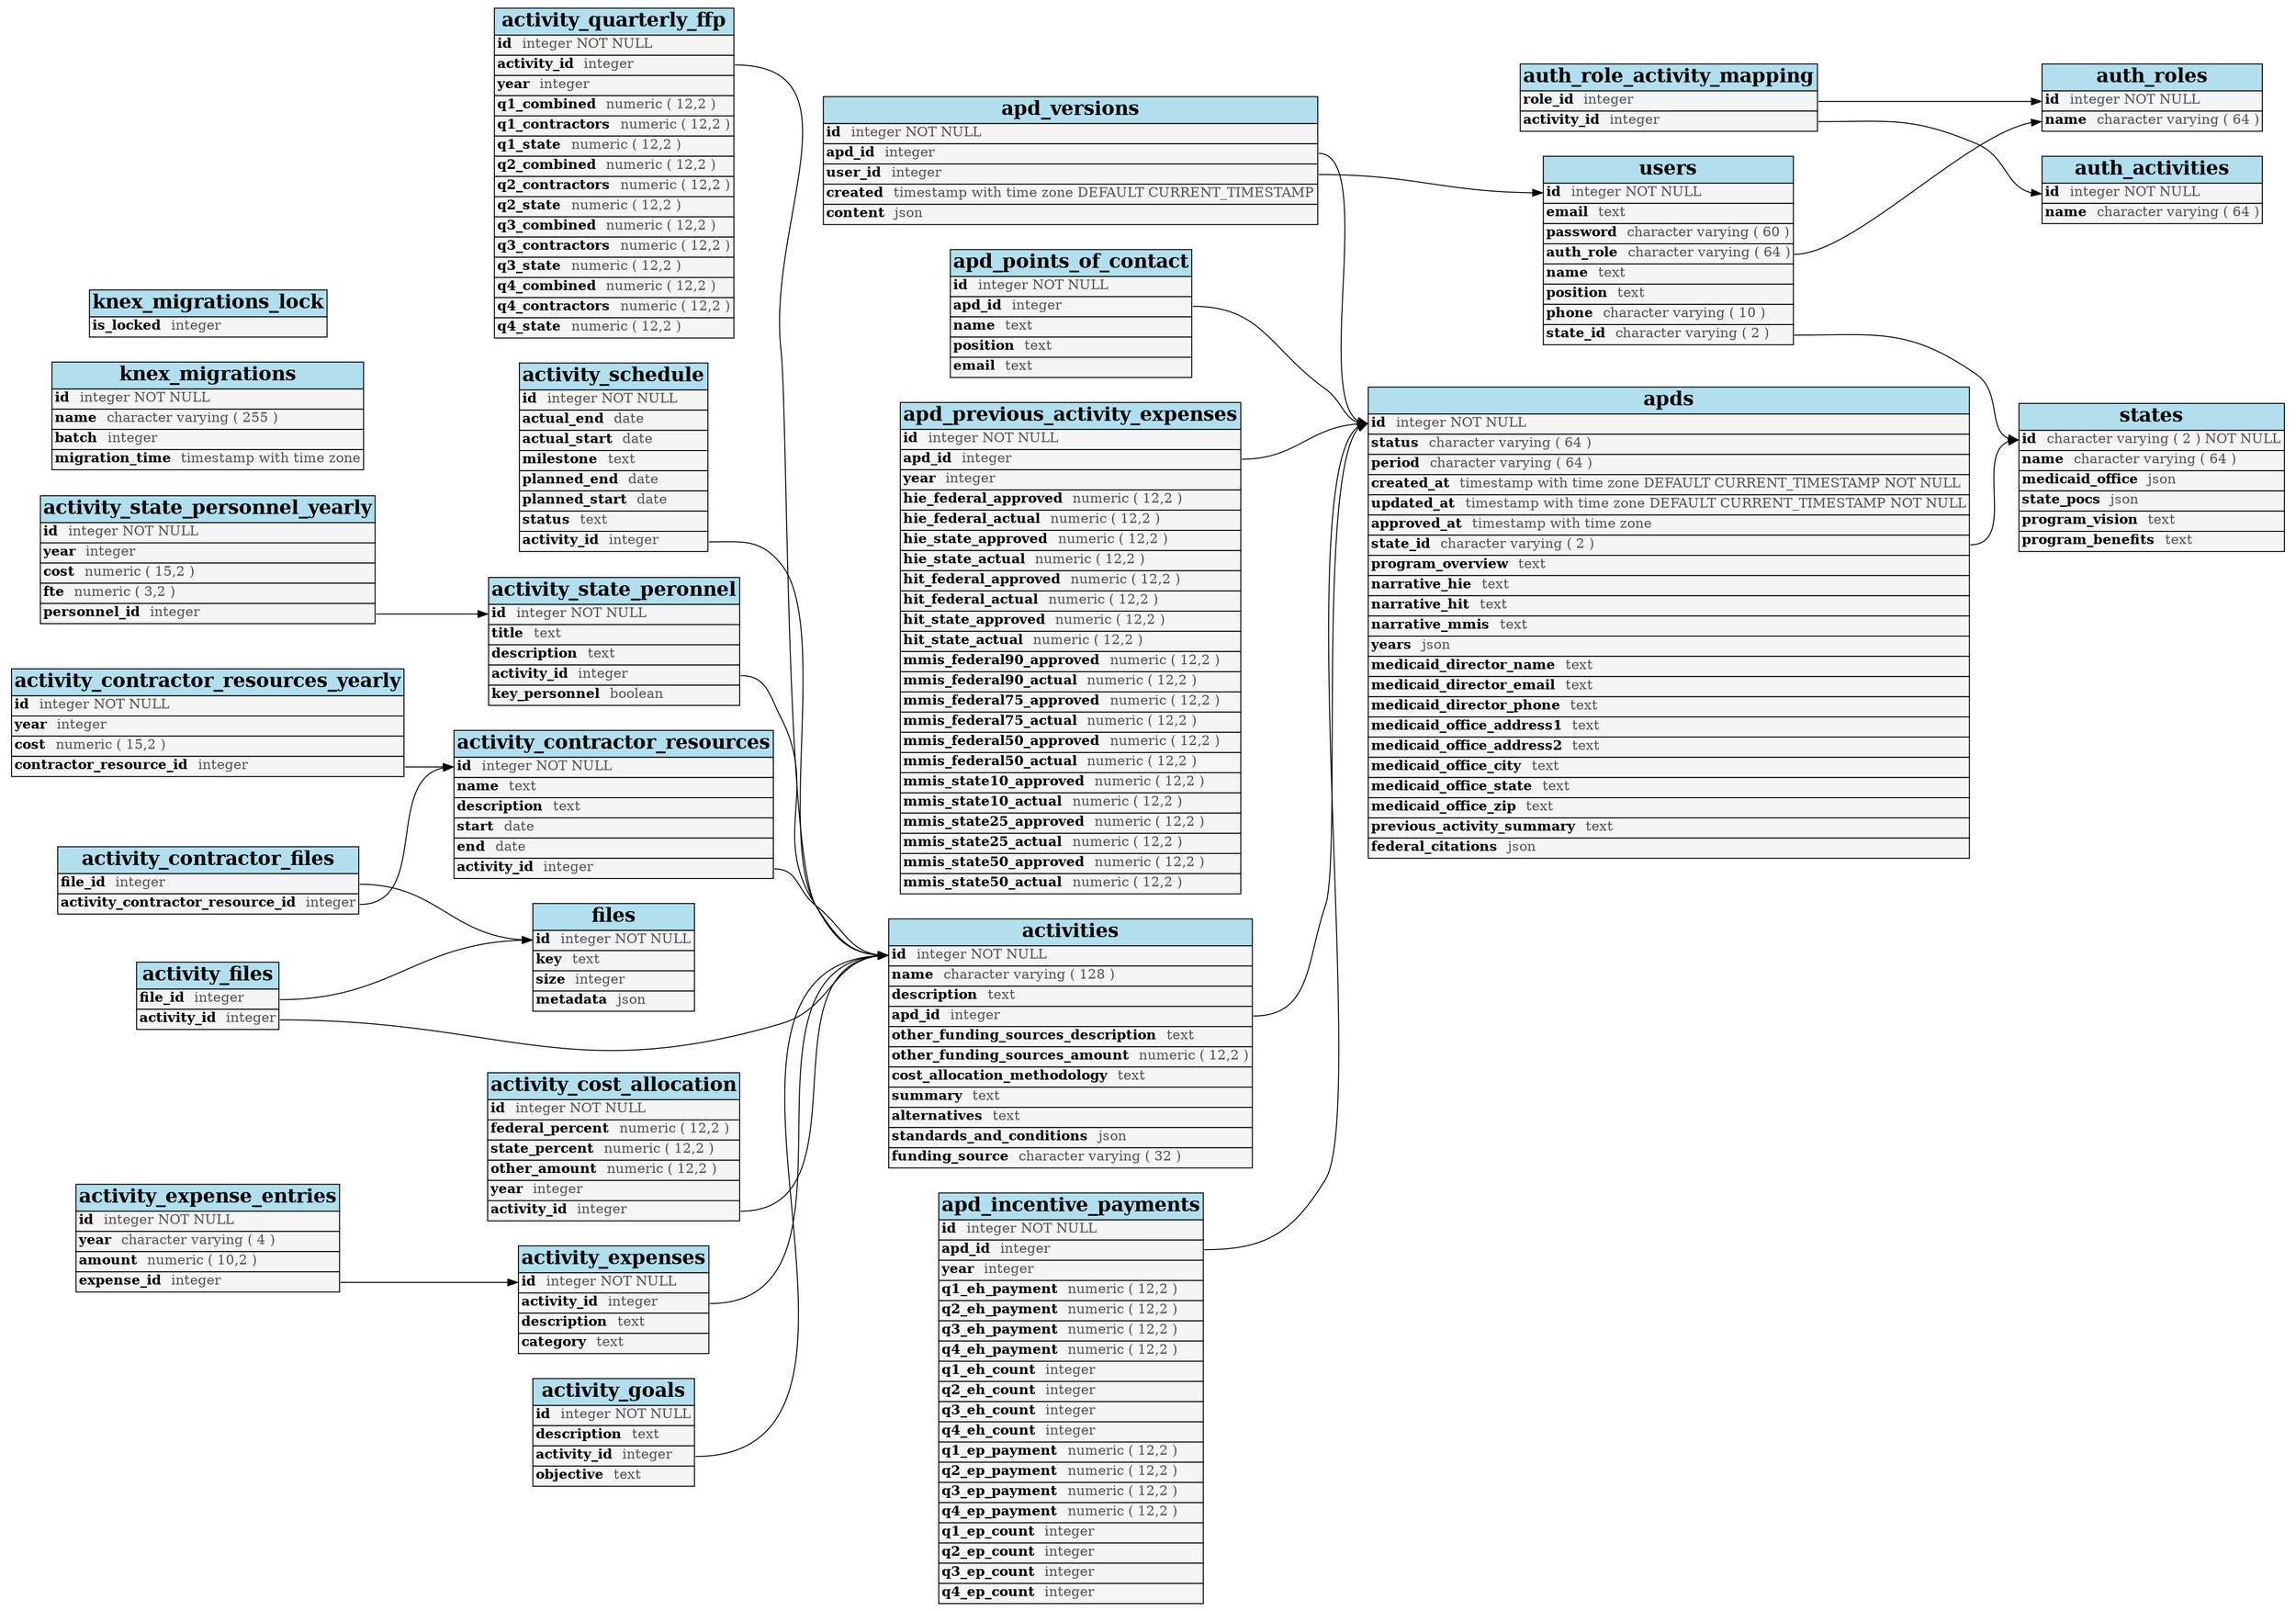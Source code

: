 /*
 * Graphviz of '<open file '<stdin>', mode 'r' at 0x7f859c2d70c0>', created 2018-08-01 13:59:53.819172
 * Generated from https://github.com/rm-hull/sql_graphviz
 */
digraph g { graph [ rankdir = "LR" ];

  "activities" [
    shape=none
    label=<
      <table border="0" cellspacing="0" cellborder="1">
        <tr><td bgcolor="lightblue2"><font face="Times-bold" point-size="20">activities</font></td></tr>
        <tr><td bgcolor="grey96" align="left" port="id"><font face="Times-bold">id</font>  <font color="#535353">integer NOT NULL</font></td></tr>
        <tr><td bgcolor="grey96" align="left" port="name"><font face="Times-bold">name</font>  <font color="#535353">character varying ( 128 )</font></td></tr>
        <tr><td bgcolor="grey96" align="left" port="description"><font face="Times-bold">description</font>  <font color="#535353">text</font></td></tr>
        <tr><td bgcolor="grey96" align="left" port="apd_id"><font face="Times-bold">apd_id</font>  <font color="#535353">integer</font></td></tr>
        <tr><td bgcolor="grey96" align="left" port="other_funding_sources_description"><font face="Times-bold">other_funding_sources_description</font>  <font color="#535353">text</font></td></tr>
        <tr><td bgcolor="grey96" align="left" port="other_funding_sources_amount"><font face="Times-bold">other_funding_sources_amount</font>  <font color="#535353">numeric ( 12,2 )</font></td></tr>
        <tr><td bgcolor="grey96" align="left" port="cost_allocation_methodology"><font face="Times-bold">cost_allocation_methodology</font>  <font color="#535353">text</font></td></tr>
        <tr><td bgcolor="grey96" align="left" port="summary"><font face="Times-bold">summary</font>  <font color="#535353">text</font></td></tr>
        <tr><td bgcolor="grey96" align="left" port="alternatives"><font face="Times-bold">alternatives</font>  <font color="#535353">text</font></td></tr>
        <tr><td bgcolor="grey96" align="left" port="standards_and_conditions"><font face="Times-bold">standards_and_conditions</font>  <font color="#535353">json</font></td></tr>
        <tr><td bgcolor="grey96" align="left" port="funding_source"><font face="Times-bold">funding_source</font>  <font color="#535353">character varying ( 32 )</font></td></tr>
      </table>
    >];

  "activity_contractor_files" [
    shape=none
    label=<
      <table border="0" cellspacing="0" cellborder="1">
        <tr><td bgcolor="lightblue2"><font face="Times-bold" point-size="20">activity_contractor_files</font></td></tr>
        <tr><td bgcolor="grey96" align="left" port="file_id"><font face="Times-bold">file_id</font>  <font color="#535353">integer</font></td></tr>
        <tr><td bgcolor="grey96" align="left" port="activity_contractor_resource_id"><font face="Times-bold">activity_contractor_resource_id</font>  <font color="#535353">integer</font></td></tr>
      </table>
    >];

  "activity_contractor_resources" [
    shape=none
    label=<
      <table border="0" cellspacing="0" cellborder="1">
        <tr><td bgcolor="lightblue2"><font face="Times-bold" point-size="20">activity_contractor_resources</font></td></tr>
        <tr><td bgcolor="grey96" align="left" port="id"><font face="Times-bold">id</font>  <font color="#535353">integer NOT NULL</font></td></tr>
        <tr><td bgcolor="grey96" align="left" port="name"><font face="Times-bold">name</font>  <font color="#535353">text</font></td></tr>
        <tr><td bgcolor="grey96" align="left" port="description"><font face="Times-bold">description</font>  <font color="#535353">text</font></td></tr>
        <tr><td bgcolor="grey96" align="left" port="start"><font face="Times-bold">start</font>  <font color="#535353">date</font></td></tr>
        <tr><td bgcolor="grey96" align="left" port="end"><font face="Times-bold">end</font>  <font color="#535353">date</font></td></tr>
        <tr><td bgcolor="grey96" align="left" port="activity_id"><font face="Times-bold">activity_id</font>  <font color="#535353">integer</font></td></tr>
      </table>
    >];

  "activity_contractor_resources_yearly" [
    shape=none
    label=<
      <table border="0" cellspacing="0" cellborder="1">
        <tr><td bgcolor="lightblue2"><font face="Times-bold" point-size="20">activity_contractor_resources_yearly</font></td></tr>
        <tr><td bgcolor="grey96" align="left" port="id"><font face="Times-bold">id</font>  <font color="#535353">integer NOT NULL</font></td></tr>
        <tr><td bgcolor="grey96" align="left" port="year"><font face="Times-bold">year</font>  <font color="#535353">integer</font></td></tr>
        <tr><td bgcolor="grey96" align="left" port="cost"><font face="Times-bold">cost</font>  <font color="#535353">numeric ( 15,2 )</font></td></tr>
        <tr><td bgcolor="grey96" align="left" port="contractor_resource_id"><font face="Times-bold">contractor_resource_id</font>  <font color="#535353">integer</font></td></tr>
      </table>
    >];

  "activity_cost_allocation" [
    shape=none
    label=<
      <table border="0" cellspacing="0" cellborder="1">
        <tr><td bgcolor="lightblue2"><font face="Times-bold" point-size="20">activity_cost_allocation</font></td></tr>
        <tr><td bgcolor="grey96" align="left" port="id"><font face="Times-bold">id</font>  <font color="#535353">integer NOT NULL</font></td></tr>
        <tr><td bgcolor="grey96" align="left" port="federal_percent"><font face="Times-bold">federal_percent</font>  <font color="#535353">numeric ( 12,2 )</font></td></tr>
        <tr><td bgcolor="grey96" align="left" port="state_percent"><font face="Times-bold">state_percent</font>  <font color="#535353">numeric ( 12,2 )</font></td></tr>
        <tr><td bgcolor="grey96" align="left" port="other_amount"><font face="Times-bold">other_amount</font>  <font color="#535353">numeric ( 12,2 )</font></td></tr>
        <tr><td bgcolor="grey96" align="left" port="year"><font face="Times-bold">year</font>  <font color="#535353">integer</font></td></tr>
        <tr><td bgcolor="grey96" align="left" port="activity_id"><font face="Times-bold">activity_id</font>  <font color="#535353">integer</font></td></tr>
      </table>
    >];

  "activity_expense_entries" [
    shape=none
    label=<
      <table border="0" cellspacing="0" cellborder="1">
        <tr><td bgcolor="lightblue2"><font face="Times-bold" point-size="20">activity_expense_entries</font></td></tr>
        <tr><td bgcolor="grey96" align="left" port="id"><font face="Times-bold">id</font>  <font color="#535353">integer NOT NULL</font></td></tr>
        <tr><td bgcolor="grey96" align="left" port="year"><font face="Times-bold">year</font>  <font color="#535353">character varying ( 4 )</font></td></tr>
        <tr><td bgcolor="grey96" align="left" port="amount"><font face="Times-bold">amount</font>  <font color="#535353">numeric ( 10,2 )</font></td></tr>
        <tr><td bgcolor="grey96" align="left" port="expense_id"><font face="Times-bold">expense_id</font>  <font color="#535353">integer</font></td></tr>
      </table>
    >];

  "activity_expenses" [
    shape=none
    label=<
      <table border="0" cellspacing="0" cellborder="1">
        <tr><td bgcolor="lightblue2"><font face="Times-bold" point-size="20">activity_expenses</font></td></tr>
        <tr><td bgcolor="grey96" align="left" port="id"><font face="Times-bold">id</font>  <font color="#535353">integer NOT NULL</font></td></tr>
        <tr><td bgcolor="grey96" align="left" port="activity_id"><font face="Times-bold">activity_id</font>  <font color="#535353">integer</font></td></tr>
        <tr><td bgcolor="grey96" align="left" port="description"><font face="Times-bold">description</font>  <font color="#535353">text</font></td></tr>
        <tr><td bgcolor="grey96" align="left" port="category"><font face="Times-bold">category</font>  <font color="#535353">text</font></td></tr>
      </table>
    >];

  "activity_files" [
    shape=none
    label=<
      <table border="0" cellspacing="0" cellborder="1">
        <tr><td bgcolor="lightblue2"><font face="Times-bold" point-size="20">activity_files</font></td></tr>
        <tr><td bgcolor="grey96" align="left" port="file_id"><font face="Times-bold">file_id</font>  <font color="#535353">integer</font></td></tr>
        <tr><td bgcolor="grey96" align="left" port="activity_id"><font face="Times-bold">activity_id</font>  <font color="#535353">integer</font></td></tr>
      </table>
    >];

  "activity_goals" [
    shape=none
    label=<
      <table border="0" cellspacing="0" cellborder="1">
        <tr><td bgcolor="lightblue2"><font face="Times-bold" point-size="20">activity_goals</font></td></tr>
        <tr><td bgcolor="grey96" align="left" port="id"><font face="Times-bold">id</font>  <font color="#535353">integer NOT NULL</font></td></tr>
        <tr><td bgcolor="grey96" align="left" port="description"><font face="Times-bold">description</font>  <font color="#535353">text</font></td></tr>
        <tr><td bgcolor="grey96" align="left" port="activity_id"><font face="Times-bold">activity_id</font>  <font color="#535353">integer</font></td></tr>
        <tr><td bgcolor="grey96" align="left" port="objective"><font face="Times-bold">objective</font>  <font color="#535353">text</font></td></tr>
      </table>
    >];

  "activity_quarterly_ffp" [
    shape=none
    label=<
      <table border="0" cellspacing="0" cellborder="1">
        <tr><td bgcolor="lightblue2"><font face="Times-bold" point-size="20">activity_quarterly_ffp</font></td></tr>
        <tr><td bgcolor="grey96" align="left" port="id"><font face="Times-bold">id</font>  <font color="#535353">integer NOT NULL</font></td></tr>
        <tr><td bgcolor="grey96" align="left" port="activity_id"><font face="Times-bold">activity_id</font>  <font color="#535353">integer</font></td></tr>
        <tr><td bgcolor="grey96" align="left" port="year"><font face="Times-bold">year</font>  <font color="#535353">integer</font></td></tr>
        <tr><td bgcolor="grey96" align="left" port="q1_combined"><font face="Times-bold">q1_combined</font>  <font color="#535353">numeric ( 12,2 )</font></td></tr>
        <tr><td bgcolor="grey96" align="left" port="q1_contractors"><font face="Times-bold">q1_contractors</font>  <font color="#535353">numeric ( 12,2 )</font></td></tr>
        <tr><td bgcolor="grey96" align="left" port="q1_state"><font face="Times-bold">q1_state</font>  <font color="#535353">numeric ( 12,2 )</font></td></tr>
        <tr><td bgcolor="grey96" align="left" port="q2_combined"><font face="Times-bold">q2_combined</font>  <font color="#535353">numeric ( 12,2 )</font></td></tr>
        <tr><td bgcolor="grey96" align="left" port="q2_contractors"><font face="Times-bold">q2_contractors</font>  <font color="#535353">numeric ( 12,2 )</font></td></tr>
        <tr><td bgcolor="grey96" align="left" port="q2_state"><font face="Times-bold">q2_state</font>  <font color="#535353">numeric ( 12,2 )</font></td></tr>
        <tr><td bgcolor="grey96" align="left" port="q3_combined"><font face="Times-bold">q3_combined</font>  <font color="#535353">numeric ( 12,2 )</font></td></tr>
        <tr><td bgcolor="grey96" align="left" port="q3_contractors"><font face="Times-bold">q3_contractors</font>  <font color="#535353">numeric ( 12,2 )</font></td></tr>
        <tr><td bgcolor="grey96" align="left" port="q3_state"><font face="Times-bold">q3_state</font>  <font color="#535353">numeric ( 12,2 )</font></td></tr>
        <tr><td bgcolor="grey96" align="left" port="q4_combined"><font face="Times-bold">q4_combined</font>  <font color="#535353">numeric ( 12,2 )</font></td></tr>
        <tr><td bgcolor="grey96" align="left" port="q4_contractors"><font face="Times-bold">q4_contractors</font>  <font color="#535353">numeric ( 12,2 )</font></td></tr>
        <tr><td bgcolor="grey96" align="left" port="q4_state"><font face="Times-bold">q4_state</font>  <font color="#535353">numeric ( 12,2 )</font></td></tr>
      </table>
    >];

  "activity_schedule" [
    shape=none
    label=<
      <table border="0" cellspacing="0" cellborder="1">
        <tr><td bgcolor="lightblue2"><font face="Times-bold" point-size="20">activity_schedule</font></td></tr>
        <tr><td bgcolor="grey96" align="left" port="id"><font face="Times-bold">id</font>  <font color="#535353">integer NOT NULL</font></td></tr>
        <tr><td bgcolor="grey96" align="left" port="actual_end"><font face="Times-bold">actual_end</font>  <font color="#535353">date</font></td></tr>
        <tr><td bgcolor="grey96" align="left" port="actual_start"><font face="Times-bold">actual_start</font>  <font color="#535353">date</font></td></tr>
        <tr><td bgcolor="grey96" align="left" port="milestone"><font face="Times-bold">milestone</font>  <font color="#535353">text</font></td></tr>
        <tr><td bgcolor="grey96" align="left" port="planned_end"><font face="Times-bold">planned_end</font>  <font color="#535353">date</font></td></tr>
        <tr><td bgcolor="grey96" align="left" port="planned_start"><font face="Times-bold">planned_start</font>  <font color="#535353">date</font></td></tr>
        <tr><td bgcolor="grey96" align="left" port="status"><font face="Times-bold">status</font>  <font color="#535353">text</font></td></tr>
        <tr><td bgcolor="grey96" align="left" port="activity_id"><font face="Times-bold">activity_id</font>  <font color="#535353">integer</font></td></tr>
      </table>
    >];

  "activity_state_peronnel" [
    shape=none
    label=<
      <table border="0" cellspacing="0" cellborder="1">
        <tr><td bgcolor="lightblue2"><font face="Times-bold" point-size="20">activity_state_peronnel</font></td></tr>
        <tr><td bgcolor="grey96" align="left" port="id"><font face="Times-bold">id</font>  <font color="#535353">integer NOT NULL</font></td></tr>
        <tr><td bgcolor="grey96" align="left" port="title"><font face="Times-bold">title</font>  <font color="#535353">text</font></td></tr>
        <tr><td bgcolor="grey96" align="left" port="description"><font face="Times-bold">description</font>  <font color="#535353">text</font></td></tr>
        <tr><td bgcolor="grey96" align="left" port="activity_id"><font face="Times-bold">activity_id</font>  <font color="#535353">integer</font></td></tr>
        <tr><td bgcolor="grey96" align="left" port="key_personnel"><font face="Times-bold">key_personnel</font>  <font color="#535353">boolean</font></td></tr>
      </table>
    >];

  "activity_state_personnel_yearly" [
    shape=none
    label=<
      <table border="0" cellspacing="0" cellborder="1">
        <tr><td bgcolor="lightblue2"><font face="Times-bold" point-size="20">activity_state_personnel_yearly</font></td></tr>
        <tr><td bgcolor="grey96" align="left" port="id"><font face="Times-bold">id</font>  <font color="#535353">integer NOT NULL</font></td></tr>
        <tr><td bgcolor="grey96" align="left" port="year"><font face="Times-bold">year</font>  <font color="#535353">integer</font></td></tr>
        <tr><td bgcolor="grey96" align="left" port="cost"><font face="Times-bold">cost</font>  <font color="#535353">numeric ( 15,2 )</font></td></tr>
        <tr><td bgcolor="grey96" align="left" port="fte"><font face="Times-bold">fte</font>  <font color="#535353">numeric ( 3,2 )</font></td></tr>
        <tr><td bgcolor="grey96" align="left" port="personnel_id"><font face="Times-bold">personnel_id</font>  <font color="#535353">integer</font></td></tr>
      </table>
    >];

  "apd_incentive_payments" [
    shape=none
    label=<
      <table border="0" cellspacing="0" cellborder="1">
        <tr><td bgcolor="lightblue2"><font face="Times-bold" point-size="20">apd_incentive_payments</font></td></tr>
        <tr><td bgcolor="grey96" align="left" port="id"><font face="Times-bold">id</font>  <font color="#535353">integer NOT NULL</font></td></tr>
        <tr><td bgcolor="grey96" align="left" port="apd_id"><font face="Times-bold">apd_id</font>  <font color="#535353">integer</font></td></tr>
        <tr><td bgcolor="grey96" align="left" port="year"><font face="Times-bold">year</font>  <font color="#535353">integer</font></td></tr>
        <tr><td bgcolor="grey96" align="left" port="q1_eh_payment"><font face="Times-bold">q1_eh_payment</font>  <font color="#535353">numeric ( 12,2 )</font></td></tr>
        <tr><td bgcolor="grey96" align="left" port="q2_eh_payment"><font face="Times-bold">q2_eh_payment</font>  <font color="#535353">numeric ( 12,2 )</font></td></tr>
        <tr><td bgcolor="grey96" align="left" port="q3_eh_payment"><font face="Times-bold">q3_eh_payment</font>  <font color="#535353">numeric ( 12,2 )</font></td></tr>
        <tr><td bgcolor="grey96" align="left" port="q4_eh_payment"><font face="Times-bold">q4_eh_payment</font>  <font color="#535353">numeric ( 12,2 )</font></td></tr>
        <tr><td bgcolor="grey96" align="left" port="q1_eh_count"><font face="Times-bold">q1_eh_count</font>  <font color="#535353">integer</font></td></tr>
        <tr><td bgcolor="grey96" align="left" port="q2_eh_count"><font face="Times-bold">q2_eh_count</font>  <font color="#535353">integer</font></td></tr>
        <tr><td bgcolor="grey96" align="left" port="q3_eh_count"><font face="Times-bold">q3_eh_count</font>  <font color="#535353">integer</font></td></tr>
        <tr><td bgcolor="grey96" align="left" port="q4_eh_count"><font face="Times-bold">q4_eh_count</font>  <font color="#535353">integer</font></td></tr>
        <tr><td bgcolor="grey96" align="left" port="q1_ep_payment"><font face="Times-bold">q1_ep_payment</font>  <font color="#535353">numeric ( 12,2 )</font></td></tr>
        <tr><td bgcolor="grey96" align="left" port="q2_ep_payment"><font face="Times-bold">q2_ep_payment</font>  <font color="#535353">numeric ( 12,2 )</font></td></tr>
        <tr><td bgcolor="grey96" align="left" port="q3_ep_payment"><font face="Times-bold">q3_ep_payment</font>  <font color="#535353">numeric ( 12,2 )</font></td></tr>
        <tr><td bgcolor="grey96" align="left" port="q4_ep_payment"><font face="Times-bold">q4_ep_payment</font>  <font color="#535353">numeric ( 12,2 )</font></td></tr>
        <tr><td bgcolor="grey96" align="left" port="q1_ep_count"><font face="Times-bold">q1_ep_count</font>  <font color="#535353">integer</font></td></tr>
        <tr><td bgcolor="grey96" align="left" port="q2_ep_count"><font face="Times-bold">q2_ep_count</font>  <font color="#535353">integer</font></td></tr>
        <tr><td bgcolor="grey96" align="left" port="q3_ep_count"><font face="Times-bold">q3_ep_count</font>  <font color="#535353">integer</font></td></tr>
        <tr><td bgcolor="grey96" align="left" port="q4_ep_count"><font face="Times-bold">q4_ep_count</font>  <font color="#535353">integer</font></td></tr>
      </table>
    >];

  "apd_points_of_contact" [
    shape=none
    label=<
      <table border="0" cellspacing="0" cellborder="1">
        <tr><td bgcolor="lightblue2"><font face="Times-bold" point-size="20">apd_points_of_contact</font></td></tr>
        <tr><td bgcolor="grey96" align="left" port="id"><font face="Times-bold">id</font>  <font color="#535353">integer NOT NULL</font></td></tr>
        <tr><td bgcolor="grey96" align="left" port="apd_id"><font face="Times-bold">apd_id</font>  <font color="#535353">integer</font></td></tr>
        <tr><td bgcolor="grey96" align="left" port="name"><font face="Times-bold">name</font>  <font color="#535353">text</font></td></tr>
        <tr><td bgcolor="grey96" align="left" port="position"><font face="Times-bold">position</font>  <font color="#535353">text</font></td></tr>
        <tr><td bgcolor="grey96" align="left" port="email"><font face="Times-bold">email</font>  <font color="#535353">text</font></td></tr>
      </table>
    >];

  "apd_previous_activity_expenses" [
    shape=none
    label=<
      <table border="0" cellspacing="0" cellborder="1">
        <tr><td bgcolor="lightblue2"><font face="Times-bold" point-size="20">apd_previous_activity_expenses</font></td></tr>
        <tr><td bgcolor="grey96" align="left" port="id"><font face="Times-bold">id</font>  <font color="#535353">integer NOT NULL</font></td></tr>
        <tr><td bgcolor="grey96" align="left" port="apd_id"><font face="Times-bold">apd_id</font>  <font color="#535353">integer</font></td></tr>
        <tr><td bgcolor="grey96" align="left" port="year"><font face="Times-bold">year</font>  <font color="#535353">integer</font></td></tr>
        <tr><td bgcolor="grey96" align="left" port="hie_federal_approved"><font face="Times-bold">hie_federal_approved</font>  <font color="#535353">numeric ( 12,2 )</font></td></tr>
        <tr><td bgcolor="grey96" align="left" port="hie_federal_actual"><font face="Times-bold">hie_federal_actual</font>  <font color="#535353">numeric ( 12,2 )</font></td></tr>
        <tr><td bgcolor="grey96" align="left" port="hie_state_approved"><font face="Times-bold">hie_state_approved</font>  <font color="#535353">numeric ( 12,2 )</font></td></tr>
        <tr><td bgcolor="grey96" align="left" port="hie_state_actual"><font face="Times-bold">hie_state_actual</font>  <font color="#535353">numeric ( 12,2 )</font></td></tr>
        <tr><td bgcolor="grey96" align="left" port="hit_federal_approved"><font face="Times-bold">hit_federal_approved</font>  <font color="#535353">numeric ( 12,2 )</font></td></tr>
        <tr><td bgcolor="grey96" align="left" port="hit_federal_actual"><font face="Times-bold">hit_federal_actual</font>  <font color="#535353">numeric ( 12,2 )</font></td></tr>
        <tr><td bgcolor="grey96" align="left" port="hit_state_approved"><font face="Times-bold">hit_state_approved</font>  <font color="#535353">numeric ( 12,2 )</font></td></tr>
        <tr><td bgcolor="grey96" align="left" port="hit_state_actual"><font face="Times-bold">hit_state_actual</font>  <font color="#535353">numeric ( 12,2 )</font></td></tr>
        <tr><td bgcolor="grey96" align="left" port="mmis_federal90_approved"><font face="Times-bold">mmis_federal90_approved</font>  <font color="#535353">numeric ( 12,2 )</font></td></tr>
        <tr><td bgcolor="grey96" align="left" port="mmis_federal90_actual"><font face="Times-bold">mmis_federal90_actual</font>  <font color="#535353">numeric ( 12,2 )</font></td></tr>
        <tr><td bgcolor="grey96" align="left" port="mmis_federal75_approved"><font face="Times-bold">mmis_federal75_approved</font>  <font color="#535353">numeric ( 12,2 )</font></td></tr>
        <tr><td bgcolor="grey96" align="left" port="mmis_federal75_actual"><font face="Times-bold">mmis_federal75_actual</font>  <font color="#535353">numeric ( 12,2 )</font></td></tr>
        <tr><td bgcolor="grey96" align="left" port="mmis_federal50_approved"><font face="Times-bold">mmis_federal50_approved</font>  <font color="#535353">numeric ( 12,2 )</font></td></tr>
        <tr><td bgcolor="grey96" align="left" port="mmis_federal50_actual"><font face="Times-bold">mmis_federal50_actual</font>  <font color="#535353">numeric ( 12,2 )</font></td></tr>
        <tr><td bgcolor="grey96" align="left" port="mmis_state10_approved"><font face="Times-bold">mmis_state10_approved</font>  <font color="#535353">numeric ( 12,2 )</font></td></tr>
        <tr><td bgcolor="grey96" align="left" port="mmis_state10_actual"><font face="Times-bold">mmis_state10_actual</font>  <font color="#535353">numeric ( 12,2 )</font></td></tr>
        <tr><td bgcolor="grey96" align="left" port="mmis_state25_approved"><font face="Times-bold">mmis_state25_approved</font>  <font color="#535353">numeric ( 12,2 )</font></td></tr>
        <tr><td bgcolor="grey96" align="left" port="mmis_state25_actual"><font face="Times-bold">mmis_state25_actual</font>  <font color="#535353">numeric ( 12,2 )</font></td></tr>
        <tr><td bgcolor="grey96" align="left" port="mmis_state50_approved"><font face="Times-bold">mmis_state50_approved</font>  <font color="#535353">numeric ( 12,2 )</font></td></tr>
        <tr><td bgcolor="grey96" align="left" port="mmis_state50_actual"><font face="Times-bold">mmis_state50_actual</font>  <font color="#535353">numeric ( 12,2 )</font></td></tr>
      </table>
    >];

  "apd_versions" [
    shape=none
    label=<
      <table border="0" cellspacing="0" cellborder="1">
        <tr><td bgcolor="lightblue2"><font face="Times-bold" point-size="20">apd_versions</font></td></tr>
        <tr><td bgcolor="grey96" align="left" port="id"><font face="Times-bold">id</font>  <font color="#535353">integer NOT NULL</font></td></tr>
        <tr><td bgcolor="grey96" align="left" port="apd_id"><font face="Times-bold">apd_id</font>  <font color="#535353">integer</font></td></tr>
        <tr><td bgcolor="grey96" align="left" port="user_id"><font face="Times-bold">user_id</font>  <font color="#535353">integer</font></td></tr>
        <tr><td bgcolor="grey96" align="left" port="created"><font face="Times-bold">created</font>  <font color="#535353">timestamp with time zone DEFAULT CURRENT_TIMESTAMP</font></td></tr>
        <tr><td bgcolor="grey96" align="left" port="content"><font face="Times-bold">content</font>  <font color="#535353">json</font></td></tr>
      </table>
    >];

  "apds" [
    shape=none
    label=<
      <table border="0" cellspacing="0" cellborder="1">
        <tr><td bgcolor="lightblue2"><font face="Times-bold" point-size="20">apds</font></td></tr>
        <tr><td bgcolor="grey96" align="left" port="id"><font face="Times-bold">id</font>  <font color="#535353">integer NOT NULL</font></td></tr>
        <tr><td bgcolor="grey96" align="left" port="status"><font face="Times-bold">status</font>  <font color="#535353">character varying ( 64 )</font></td></tr>
        <tr><td bgcolor="grey96" align="left" port="period"><font face="Times-bold">period</font>  <font color="#535353">character varying ( 64 )</font></td></tr>
        <tr><td bgcolor="grey96" align="left" port="created_at"><font face="Times-bold">created_at</font>  <font color="#535353">timestamp with time zone DEFAULT CURRENT_TIMESTAMP NOT NULL</font></td></tr>
        <tr><td bgcolor="grey96" align="left" port="updated_at"><font face="Times-bold">updated_at</font>  <font color="#535353">timestamp with time zone DEFAULT CURRENT_TIMESTAMP NOT NULL</font></td></tr>
        <tr><td bgcolor="grey96" align="left" port="approved_at"><font face="Times-bold">approved_at</font>  <font color="#535353">timestamp with time zone</font></td></tr>
        <tr><td bgcolor="grey96" align="left" port="state_id"><font face="Times-bold">state_id</font>  <font color="#535353">character varying ( 2 )</font></td></tr>
        <tr><td bgcolor="grey96" align="left" port="program_overview"><font face="Times-bold">program_overview</font>  <font color="#535353">text</font></td></tr>
        <tr><td bgcolor="grey96" align="left" port="narrative_hie"><font face="Times-bold">narrative_hie</font>  <font color="#535353">text</font></td></tr>
        <tr><td bgcolor="grey96" align="left" port="narrative_hit"><font face="Times-bold">narrative_hit</font>  <font color="#535353">text</font></td></tr>
        <tr><td bgcolor="grey96" align="left" port="narrative_mmis"><font face="Times-bold">narrative_mmis</font>  <font color="#535353">text</font></td></tr>
        <tr><td bgcolor="grey96" align="left" port="years"><font face="Times-bold">years</font>  <font color="#535353">json</font></td></tr>
        <tr><td bgcolor="grey96" align="left" port="medicaid_director_name"><font face="Times-bold">medicaid_director_name</font>  <font color="#535353">text</font></td></tr>
        <tr><td bgcolor="grey96" align="left" port="medicaid_director_email"><font face="Times-bold">medicaid_director_email</font>  <font color="#535353">text</font></td></tr>
        <tr><td bgcolor="grey96" align="left" port="medicaid_director_phone"><font face="Times-bold">medicaid_director_phone</font>  <font color="#535353">text</font></td></tr>
        <tr><td bgcolor="grey96" align="left" port="medicaid_office_address1"><font face="Times-bold">medicaid_office_address1</font>  <font color="#535353">text</font></td></tr>
        <tr><td bgcolor="grey96" align="left" port="medicaid_office_address2"><font face="Times-bold">medicaid_office_address2</font>  <font color="#535353">text</font></td></tr>
        <tr><td bgcolor="grey96" align="left" port="medicaid_office_city"><font face="Times-bold">medicaid_office_city</font>  <font color="#535353">text</font></td></tr>
        <tr><td bgcolor="grey96" align="left" port="medicaid_office_state"><font face="Times-bold">medicaid_office_state</font>  <font color="#535353">text</font></td></tr>
        <tr><td bgcolor="grey96" align="left" port="medicaid_office_zip"><font face="Times-bold">medicaid_office_zip</font>  <font color="#535353">text</font></td></tr>
        <tr><td bgcolor="grey96" align="left" port="previous_activity_summary"><font face="Times-bold">previous_activity_summary</font>  <font color="#535353">text</font></td></tr>
        <tr><td bgcolor="grey96" align="left" port="federal_citations"><font face="Times-bold">federal_citations</font>  <font color="#535353">json</font></td></tr>
      </table>
    >];

  "auth_activities" [
    shape=none
    label=<
      <table border="0" cellspacing="0" cellborder="1">
        <tr><td bgcolor="lightblue2"><font face="Times-bold" point-size="20">auth_activities</font></td></tr>
        <tr><td bgcolor="grey96" align="left" port="id"><font face="Times-bold">id</font>  <font color="#535353">integer NOT NULL</font></td></tr>
        <tr><td bgcolor="grey96" align="left" port="name"><font face="Times-bold">name</font>  <font color="#535353">character varying ( 64 )</font></td></tr>
      </table>
    >];

  "auth_role_activity_mapping" [
    shape=none
    label=<
      <table border="0" cellspacing="0" cellborder="1">
        <tr><td bgcolor="lightblue2"><font face="Times-bold" point-size="20">auth_role_activity_mapping</font></td></tr>
        <tr><td bgcolor="grey96" align="left" port="role_id"><font face="Times-bold">role_id</font>  <font color="#535353">integer</font></td></tr>
        <tr><td bgcolor="grey96" align="left" port="activity_id"><font face="Times-bold">activity_id</font>  <font color="#535353">integer</font></td></tr>
      </table>
    >];

  "auth_roles" [
    shape=none
    label=<
      <table border="0" cellspacing="0" cellborder="1">
        <tr><td bgcolor="lightblue2"><font face="Times-bold" point-size="20">auth_roles</font></td></tr>
        <tr><td bgcolor="grey96" align="left" port="id"><font face="Times-bold">id</font>  <font color="#535353">integer NOT NULL</font></td></tr>
        <tr><td bgcolor="grey96" align="left" port="name"><font face="Times-bold">name</font>  <font color="#535353">character varying ( 64 )</font></td></tr>
      </table>
    >];

  "files" [
    shape=none
    label=<
      <table border="0" cellspacing="0" cellborder="1">
        <tr><td bgcolor="lightblue2"><font face="Times-bold" point-size="20">files</font></td></tr>
        <tr><td bgcolor="grey96" align="left" port="id"><font face="Times-bold">id</font>  <font color="#535353">integer NOT NULL</font></td></tr>
        <tr><td bgcolor="grey96" align="left" port="key"><font face="Times-bold">key</font>  <font color="#535353">text</font></td></tr>
        <tr><td bgcolor="grey96" align="left" port="size"><font face="Times-bold">size</font>  <font color="#535353">integer</font></td></tr>
        <tr><td bgcolor="grey96" align="left" port="metadata"><font face="Times-bold">metadata</font>  <font color="#535353">json</font></td></tr>
      </table>
    >];

  "knex_migrations" [
    shape=none
    label=<
      <table border="0" cellspacing="0" cellborder="1">
        <tr><td bgcolor="lightblue2"><font face="Times-bold" point-size="20">knex_migrations</font></td></tr>
        <tr><td bgcolor="grey96" align="left" port="id"><font face="Times-bold">id</font>  <font color="#535353">integer NOT NULL</font></td></tr>
        <tr><td bgcolor="grey96" align="left" port="name"><font face="Times-bold">name</font>  <font color="#535353">character varying ( 255 )</font></td></tr>
        <tr><td bgcolor="grey96" align="left" port="batch"><font face="Times-bold">batch</font>  <font color="#535353">integer</font></td></tr>
        <tr><td bgcolor="grey96" align="left" port="migration_time"><font face="Times-bold">migration_time</font>  <font color="#535353">timestamp with time zone</font></td></tr>
      </table>
    >];

  "knex_migrations_lock" [
    shape=none
    label=<
      <table border="0" cellspacing="0" cellborder="1">
        <tr><td bgcolor="lightblue2"><font face="Times-bold" point-size="20">knex_migrations_lock</font></td></tr>
        <tr><td bgcolor="grey96" align="left" port="is_locked"><font face="Times-bold">is_locked</font>  <font color="#535353">integer</font></td></tr>
      </table>
    >];

  "states" [
    shape=none
    label=<
      <table border="0" cellspacing="0" cellborder="1">
        <tr><td bgcolor="lightblue2"><font face="Times-bold" point-size="20">states</font></td></tr>
        <tr><td bgcolor="grey96" align="left" port="id"><font face="Times-bold">id</font>  <font color="#535353">character varying ( 2 ) NOT NULL</font></td></tr>
        <tr><td bgcolor="grey96" align="left" port="name"><font face="Times-bold">name</font>  <font color="#535353">character varying ( 64 )</font></td></tr>
        <tr><td bgcolor="grey96" align="left" port="medicaid_office"><font face="Times-bold">medicaid_office</font>  <font color="#535353">json</font></td></tr>
        <tr><td bgcolor="grey96" align="left" port="state_pocs"><font face="Times-bold">state_pocs</font>  <font color="#535353">json</font></td></tr>
        <tr><td bgcolor="grey96" align="left" port="program_vision"><font face="Times-bold">program_vision</font>  <font color="#535353">text</font></td></tr>
        <tr><td bgcolor="grey96" align="left" port="program_benefits"><font face="Times-bold">program_benefits</font>  <font color="#535353">text</font></td></tr>
      </table>
    >];

  "users" [
    shape=none
    label=<
      <table border="0" cellspacing="0" cellborder="1">
        <tr><td bgcolor="lightblue2"><font face="Times-bold" point-size="20">users</font></td></tr>
        <tr><td bgcolor="grey96" align="left" port="id"><font face="Times-bold">id</font>  <font color="#535353">integer NOT NULL</font></td></tr>
        <tr><td bgcolor="grey96" align="left" port="email"><font face="Times-bold">email</font>  <font color="#535353">text</font></td></tr>
        <tr><td bgcolor="grey96" align="left" port="password"><font face="Times-bold">password</font>  <font color="#535353">character varying ( 60 )</font></td></tr>
        <tr><td bgcolor="grey96" align="left" port="auth_role"><font face="Times-bold">auth_role</font>  <font color="#535353">character varying ( 64 )</font></td></tr>
        <tr><td bgcolor="grey96" align="left" port="name"><font face="Times-bold">name</font>  <font color="#535353">text</font></td></tr>
        <tr><td bgcolor="grey96" align="left" port="position"><font face="Times-bold">position</font>  <font color="#535353">text</font></td></tr>
        <tr><td bgcolor="grey96" align="left" port="phone"><font face="Times-bold">phone</font>  <font color="#535353">character varying ( 10 )</font></td></tr>
        <tr><td bgcolor="grey96" align="left" port="state_id"><font face="Times-bold">state_id</font>  <font color="#535353">character varying ( 2 )</font></td></tr>
      </table>
    >];
  "activities":apd_id -> "apds":id
  "activity_contractor_files":activity_contractor_resource_id -> "activity_contractor_resources":id
  "activity_contractor_files":file_id -> "files":id
  "activity_contractor_resources":activity_id -> "activities":id
  "activity_contractor_resources_yearly":contractor_resource_id -> "activity_contractor_resources":id
  "activity_cost_allocation":activity_id -> "activities":id
  "activity_expense_entries":expense_id -> "activity_expenses":id
  "activity_expenses":activity_id -> "activities":id
  "activity_files":activity_id -> "activities":id
  "activity_files":file_id -> "files":id
  "activity_goals":activity_id -> "activities":id
  "activity_quarterly_ffp":activity_id -> "activities":id
  "activity_schedule":activity_id -> "activities":id
  "activity_state_peronnel":activity_id -> "activities":id
  "activity_state_personnel_yearly":personnel_id -> "activity_state_peronnel":id
  "apd_incentive_payments":apd_id -> "apds":id
  "apd_points_of_contact":apd_id -> "apds":id
  "apd_previous_activity_expenses":apd_id -> "apds":id
  "apd_versions":apd_id -> "apds":id
  "apd_versions":user_id -> "users":id
  "apds":state_id -> "states":id
  "auth_role_activity_mapping":activity_id -> "auth_activities":id
  "auth_role_activity_mapping":role_id -> "auth_roles":id
  "users":auth_role -> "auth_roles":name
  "users":state_id -> "states":id
}
